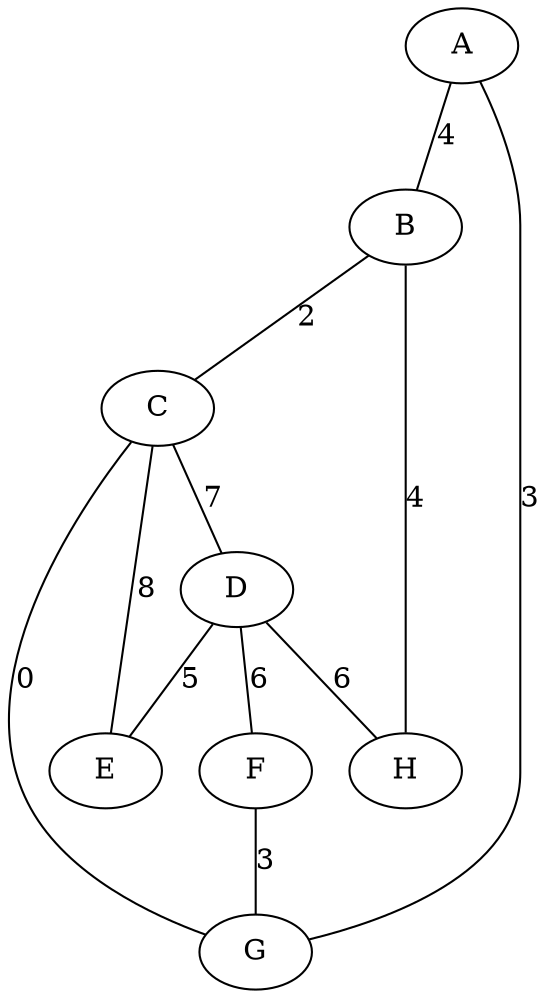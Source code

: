 
graph graphname { 
        A--B [label="4"];
        B--C [label="2"];
        C--D [label="7"];
        C--E [label="8"];
        C--G [label="0"];
        D--E [label="5"];
        D--F [label="6"];
        D--H [label="6"];
        F--G [label="3"];
        B--H [label="4"];
        A--G [label="3"];
	}
